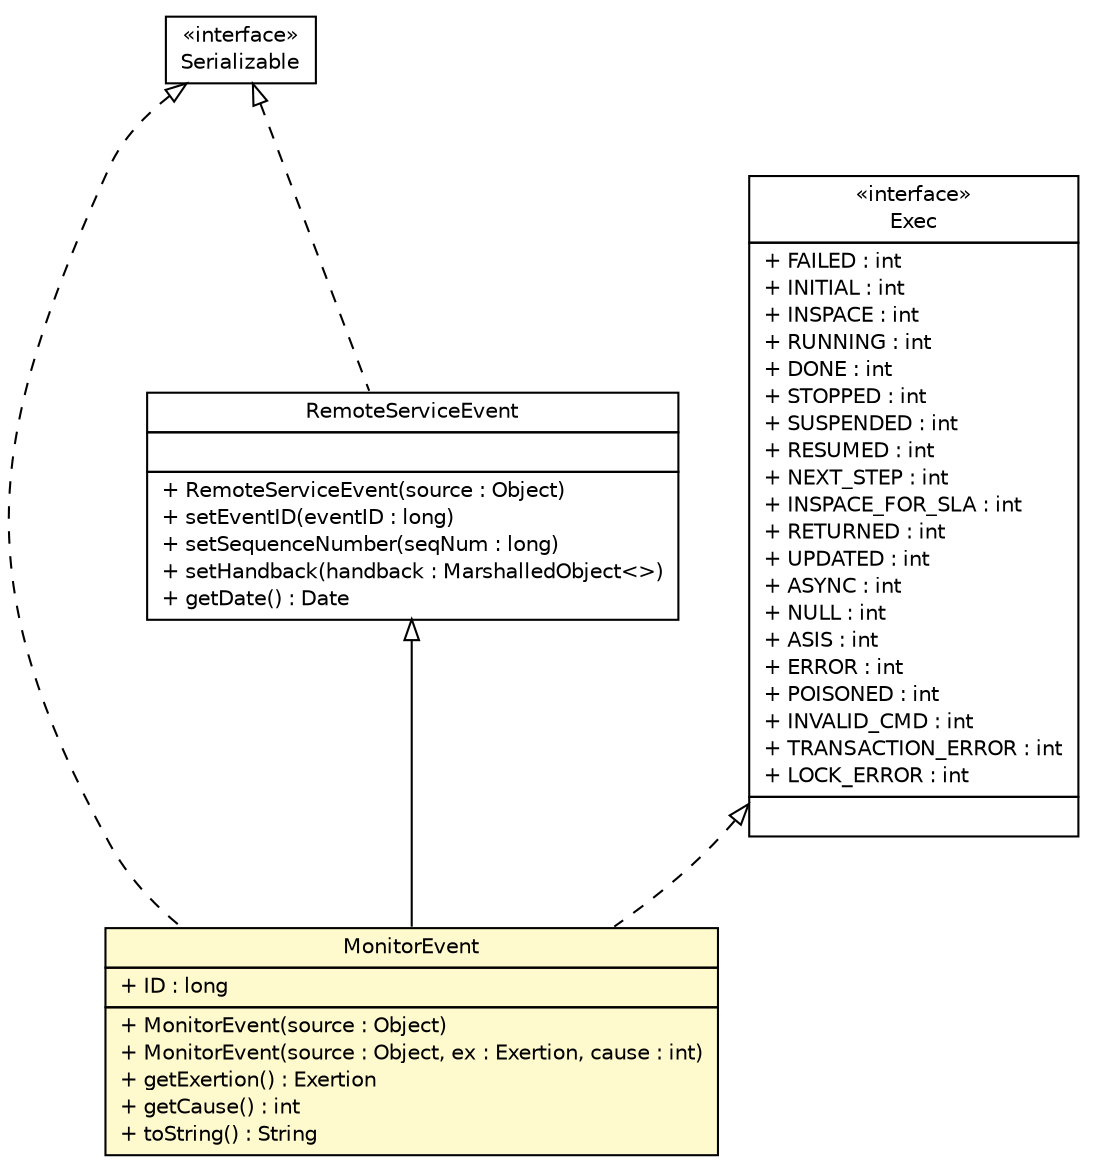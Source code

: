 #!/usr/local/bin/dot
#
# Class diagram 
# Generated by UMLGraph version R5_6 (http://www.umlgraph.org/)
#

digraph G {
	edge [fontname="Helvetica",fontsize=10,labelfontname="Helvetica",labelfontsize=10];
	node [fontname="Helvetica",fontsize=10,shape=plaintext];
	nodesep=0.25;
	ranksep=0.5;
	// sorcer.core.monitor.MonitorEvent
	c290298 [label=<<table title="sorcer.core.monitor.MonitorEvent" border="0" cellborder="1" cellspacing="0" cellpadding="2" port="p" bgcolor="lemonChiffon" href="./MonitorEvent.html">
		<tr><td><table border="0" cellspacing="0" cellpadding="1">
<tr><td align="center" balign="center"> MonitorEvent </td></tr>
		</table></td></tr>
		<tr><td><table border="0" cellspacing="0" cellpadding="1">
<tr><td align="left" balign="left"> + ID : long </td></tr>
		</table></td></tr>
		<tr><td><table border="0" cellspacing="0" cellpadding="1">
<tr><td align="left" balign="left"> + MonitorEvent(source : Object) </td></tr>
<tr><td align="left" balign="left"> + MonitorEvent(source : Object, ex : Exertion, cause : int) </td></tr>
<tr><td align="left" balign="left"> + getExertion() : Exertion </td></tr>
<tr><td align="left" balign="left"> + getCause() : int </td></tr>
<tr><td align="left" balign="left"> + toString() : String </td></tr>
		</table></td></tr>
		</table>>, URL="./MonitorEvent.html", fontname="Helvetica", fontcolor="black", fontsize=10.0];
	// sorcer.service.RemoteServiceEvent
	c290341 [label=<<table title="sorcer.service.RemoteServiceEvent" border="0" cellborder="1" cellspacing="0" cellpadding="2" port="p" href="../../service/RemoteServiceEvent.html">
		<tr><td><table border="0" cellspacing="0" cellpadding="1">
<tr><td align="center" balign="center"> RemoteServiceEvent </td></tr>
		</table></td></tr>
		<tr><td><table border="0" cellspacing="0" cellpadding="1">
<tr><td align="left" balign="left">  </td></tr>
		</table></td></tr>
		<tr><td><table border="0" cellspacing="0" cellpadding="1">
<tr><td align="left" balign="left"> + RemoteServiceEvent(source : Object) </td></tr>
<tr><td align="left" balign="left"> + setEventID(eventID : long) </td></tr>
<tr><td align="left" balign="left"> + setSequenceNumber(seqNum : long) </td></tr>
<tr><td align="left" balign="left"> + setHandback(handback : MarshalledObject&lt;&gt;) </td></tr>
<tr><td align="left" balign="left"> + getDate() : Date </td></tr>
		</table></td></tr>
		</table>>, URL="../../service/RemoteServiceEvent.html", fontname="Helvetica", fontcolor="black", fontsize=10.0];
	// sorcer.service.Exec
	c290376 [label=<<table title="sorcer.service.Exec" border="0" cellborder="1" cellspacing="0" cellpadding="2" port="p" href="../../service/Exec.html">
		<tr><td><table border="0" cellspacing="0" cellpadding="1">
<tr><td align="center" balign="center"> &#171;interface&#187; </td></tr>
<tr><td align="center" balign="center"> Exec </td></tr>
		</table></td></tr>
		<tr><td><table border="0" cellspacing="0" cellpadding="1">
<tr><td align="left" balign="left"> + FAILED : int </td></tr>
<tr><td align="left" balign="left"> + INITIAL : int </td></tr>
<tr><td align="left" balign="left"> + INSPACE : int </td></tr>
<tr><td align="left" balign="left"> + RUNNING : int </td></tr>
<tr><td align="left" balign="left"> + DONE : int </td></tr>
<tr><td align="left" balign="left"> + STOPPED : int </td></tr>
<tr><td align="left" balign="left"> + SUSPENDED : int </td></tr>
<tr><td align="left" balign="left"> + RESUMED : int </td></tr>
<tr><td align="left" balign="left"> + NEXT_STEP : int </td></tr>
<tr><td align="left" balign="left"> + INSPACE_FOR_SLA : int </td></tr>
<tr><td align="left" balign="left"> + RETURNED : int </td></tr>
<tr><td align="left" balign="left"> + UPDATED : int </td></tr>
<tr><td align="left" balign="left"> + ASYNC : int </td></tr>
<tr><td align="left" balign="left"> + NULL : int </td></tr>
<tr><td align="left" balign="left"> + ASIS : int </td></tr>
<tr><td align="left" balign="left"> + ERROR : int </td></tr>
<tr><td align="left" balign="left"> + POISONED : int </td></tr>
<tr><td align="left" balign="left"> + INVALID_CMD : int </td></tr>
<tr><td align="left" balign="left"> + TRANSACTION_ERROR : int </td></tr>
<tr><td align="left" balign="left"> + LOCK_ERROR : int </td></tr>
		</table></td></tr>
		<tr><td><table border="0" cellspacing="0" cellpadding="1">
<tr><td align="left" balign="left">  </td></tr>
		</table></td></tr>
		</table>>, URL="../../service/Exec.html", fontname="Helvetica", fontcolor="black", fontsize=10.0];
	//sorcer.core.monitor.MonitorEvent extends sorcer.service.RemoteServiceEvent
	c290341:p -> c290298:p [dir=back,arrowtail=empty];
	//sorcer.core.monitor.MonitorEvent implements java.io.Serializable
	c290796:p -> c290298:p [dir=back,arrowtail=empty,style=dashed];
	//sorcer.core.monitor.MonitorEvent implements sorcer.service.Exec
	c290376:p -> c290298:p [dir=back,arrowtail=empty,style=dashed];
	//sorcer.service.RemoteServiceEvent implements java.io.Serializable
	c290796:p -> c290341:p [dir=back,arrowtail=empty,style=dashed];
	// java.io.Serializable
	c290796 [label=<<table title="java.io.Serializable" border="0" cellborder="1" cellspacing="0" cellpadding="2" port="p" href="http://docs.oracle.com/javase/7/docs/api/java/io/Serializable.html">
		<tr><td><table border="0" cellspacing="0" cellpadding="1">
<tr><td align="center" balign="center"> &#171;interface&#187; </td></tr>
<tr><td align="center" balign="center"> Serializable </td></tr>
		</table></td></tr>
		</table>>, URL="http://docs.oracle.com/javase/7/docs/api/java/io/Serializable.html", fontname="Helvetica", fontcolor="black", fontsize=10.0];
}


